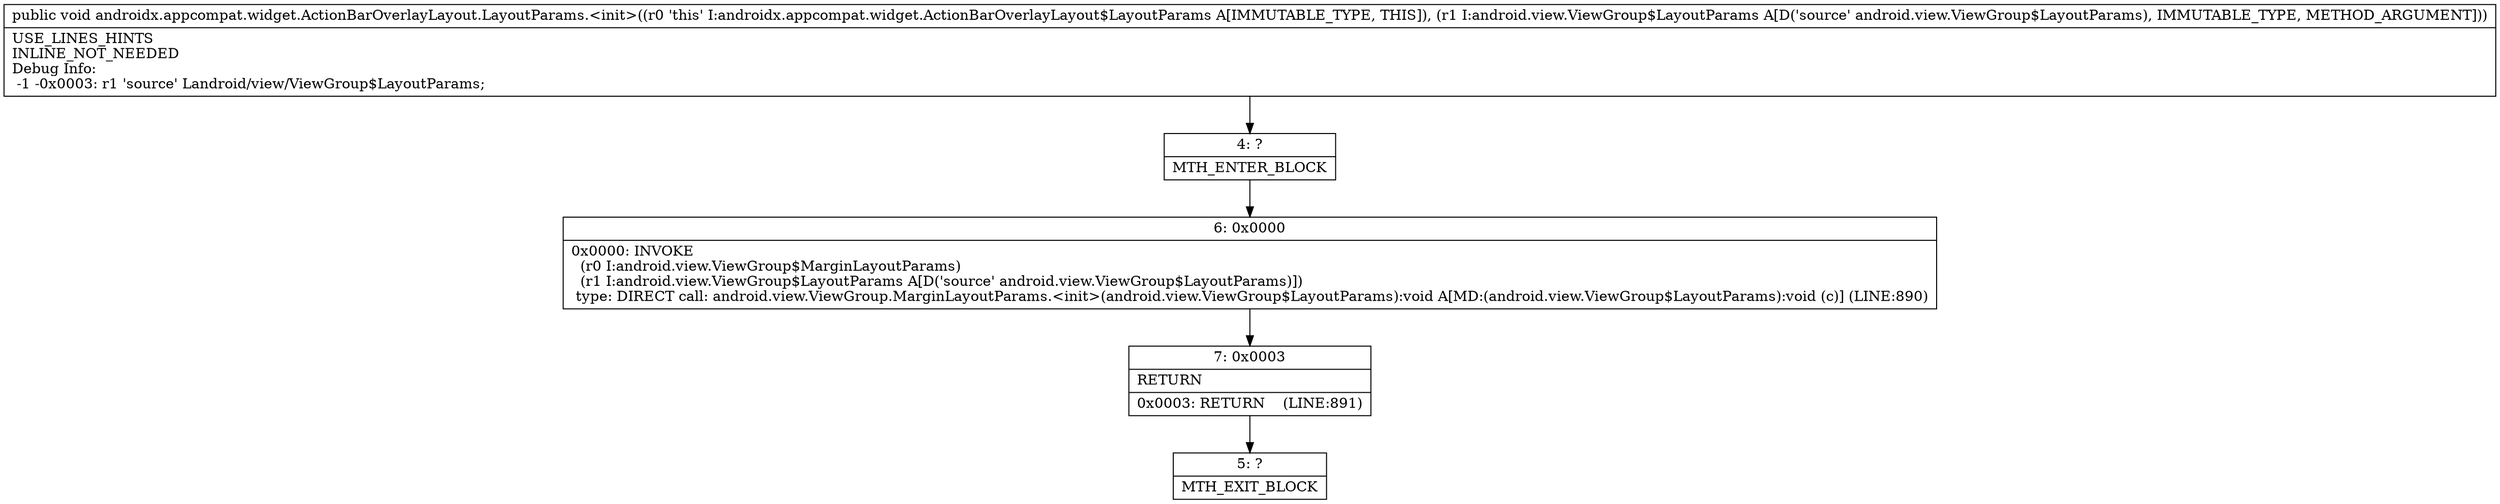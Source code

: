digraph "CFG forandroidx.appcompat.widget.ActionBarOverlayLayout.LayoutParams.\<init\>(Landroid\/view\/ViewGroup$LayoutParams;)V" {
Node_4 [shape=record,label="{4\:\ ?|MTH_ENTER_BLOCK\l}"];
Node_6 [shape=record,label="{6\:\ 0x0000|0x0000: INVOKE  \l  (r0 I:android.view.ViewGroup$MarginLayoutParams)\l  (r1 I:android.view.ViewGroup$LayoutParams A[D('source' android.view.ViewGroup$LayoutParams)])\l type: DIRECT call: android.view.ViewGroup.MarginLayoutParams.\<init\>(android.view.ViewGroup$LayoutParams):void A[MD:(android.view.ViewGroup$LayoutParams):void (c)] (LINE:890)\l}"];
Node_7 [shape=record,label="{7\:\ 0x0003|RETURN\l|0x0003: RETURN    (LINE:891)\l}"];
Node_5 [shape=record,label="{5\:\ ?|MTH_EXIT_BLOCK\l}"];
MethodNode[shape=record,label="{public void androidx.appcompat.widget.ActionBarOverlayLayout.LayoutParams.\<init\>((r0 'this' I:androidx.appcompat.widget.ActionBarOverlayLayout$LayoutParams A[IMMUTABLE_TYPE, THIS]), (r1 I:android.view.ViewGroup$LayoutParams A[D('source' android.view.ViewGroup$LayoutParams), IMMUTABLE_TYPE, METHOD_ARGUMENT]))  | USE_LINES_HINTS\lINLINE_NOT_NEEDED\lDebug Info:\l  \-1 \-0x0003: r1 'source' Landroid\/view\/ViewGroup$LayoutParams;\l}"];
MethodNode -> Node_4;Node_4 -> Node_6;
Node_6 -> Node_7;
Node_7 -> Node_5;
}

